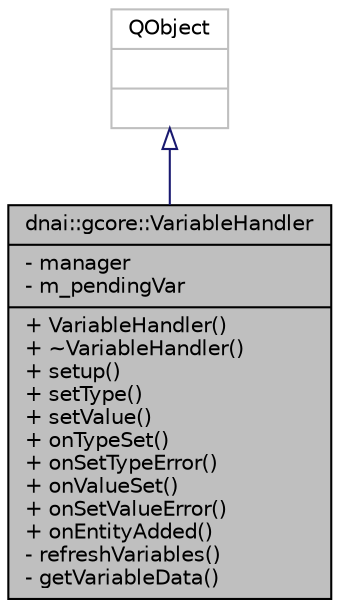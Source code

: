 digraph "dnai::gcore::VariableHandler"
{
  edge [fontname="Helvetica",fontsize="10",labelfontname="Helvetica",labelfontsize="10"];
  node [fontname="Helvetica",fontsize="10",shape=record];
  Node1 [label="{dnai::gcore::VariableHandler\n|- manager\l- m_pendingVar\l|+ VariableHandler()\l+ ~VariableHandler()\l+ setup()\l+ setType()\l+ setValue()\l+ onTypeSet()\l+ onSetTypeError()\l+ onValueSet()\l+ onSetValueError()\l+ onEntityAdded()\l- refreshVariables()\l- getVariableData()\l}",height=0.2,width=0.4,color="black", fillcolor="grey75", style="filled", fontcolor="black"];
  Node2 -> Node1 [dir="back",color="midnightblue",fontsize="10",style="solid",arrowtail="onormal",fontname="Helvetica"];
  Node2 [label="{QObject\n||}",height=0.2,width=0.4,color="grey75", fillcolor="white", style="filled"];
}
